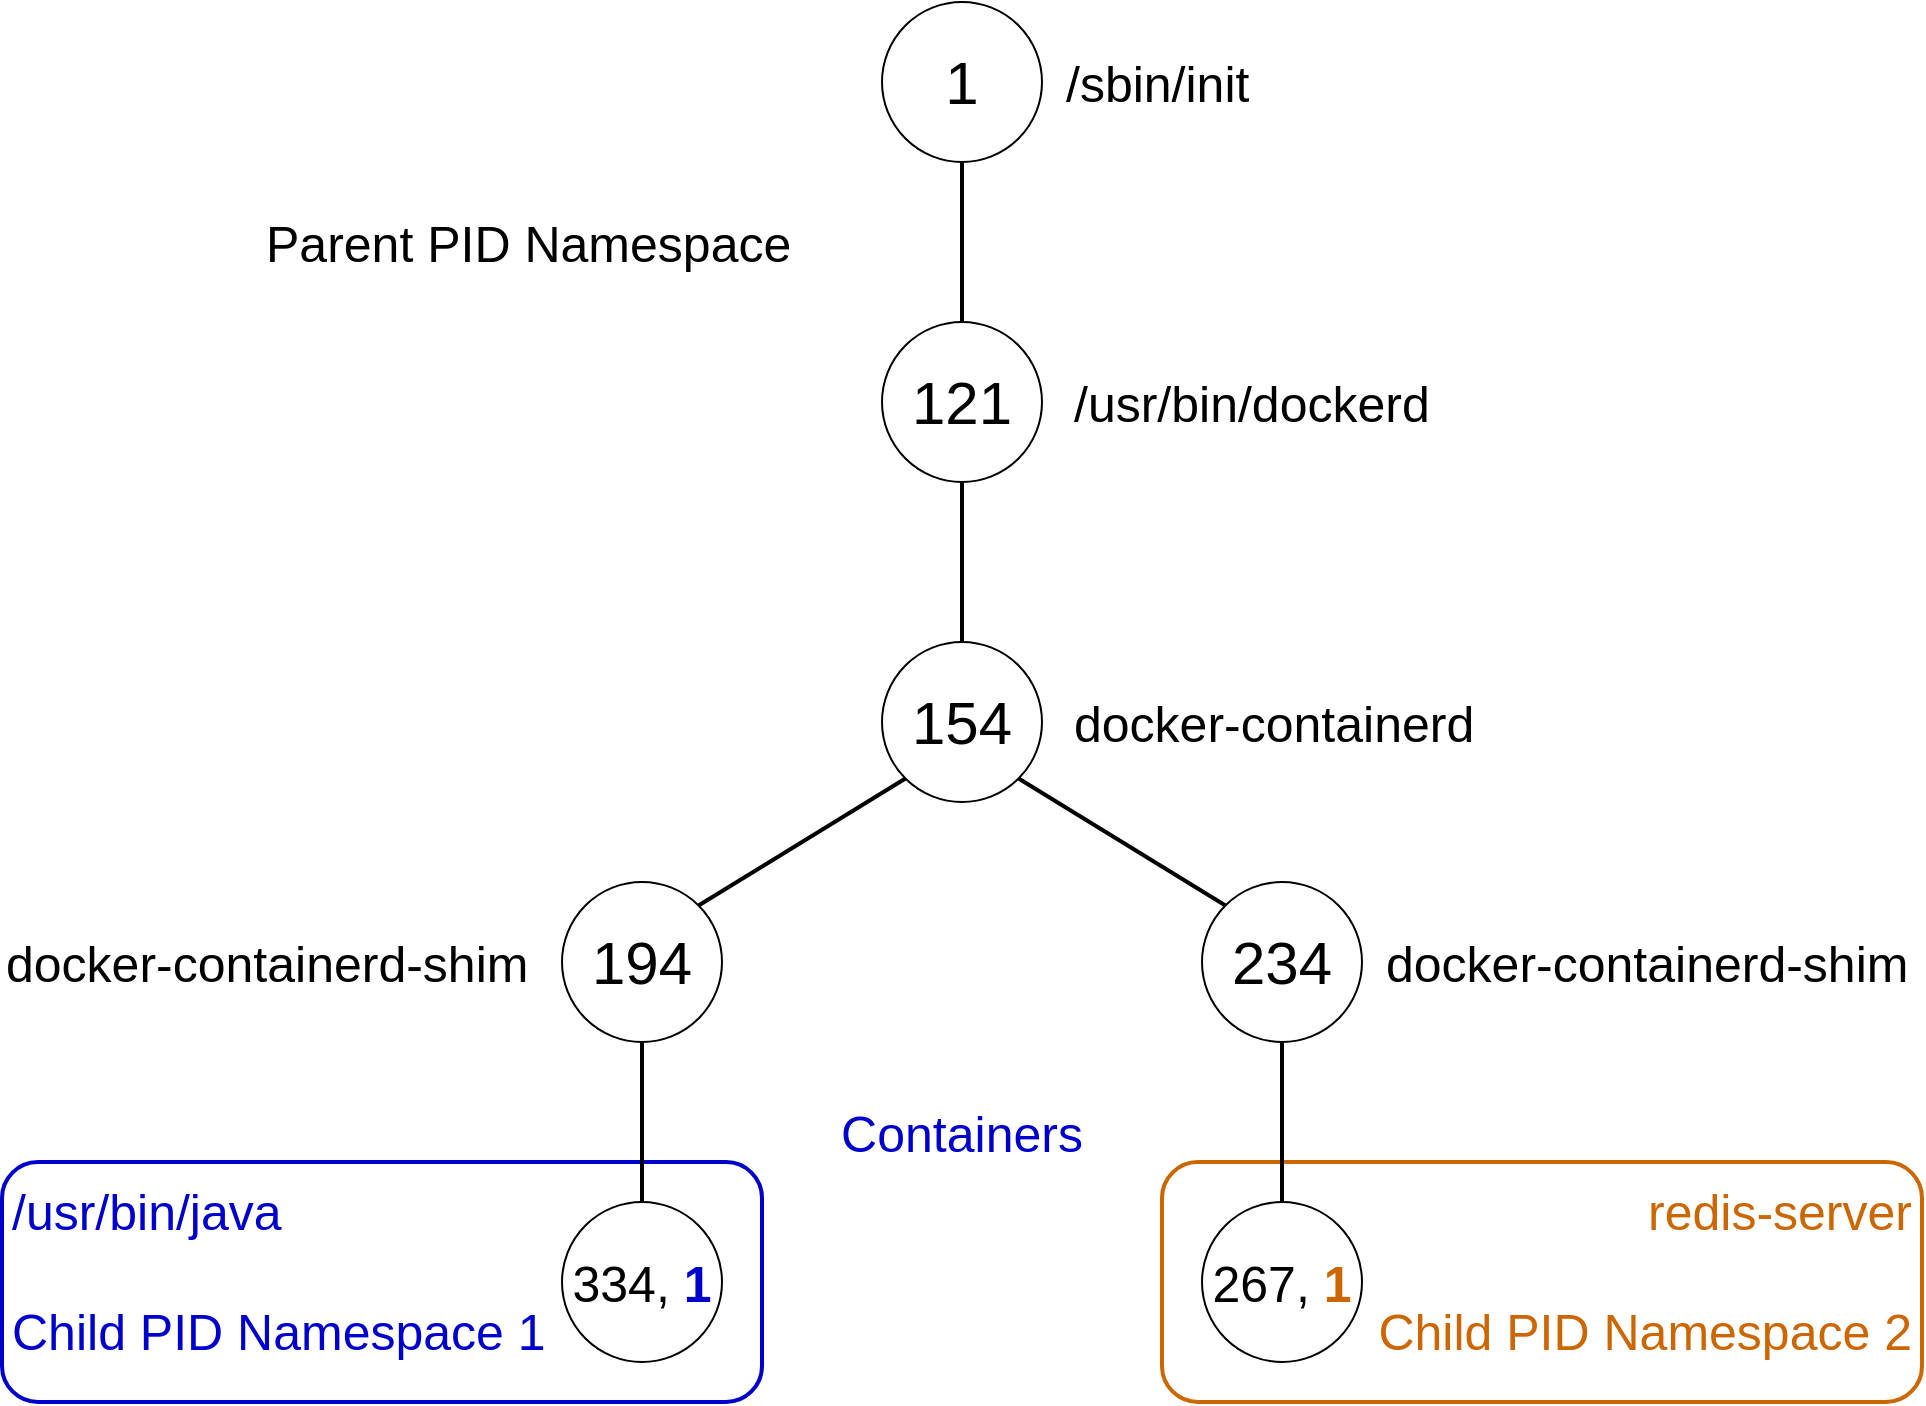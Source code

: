<mxfile version="18.0.7" type="device" pages="2"><diagram id="4QJ6-qzKISN-wmY1_ZrB" name="pid-tree"><mxGraphModel dx="2109" dy="1265" grid="1" gridSize="10" guides="1" tooltips="1" connect="1" arrows="1" fold="1" page="1" pageScale="1" pageWidth="827" pageHeight="1169" math="0" shadow="0"><root><mxCell id="0"/><mxCell id="1" parent="0"/><mxCell id="3GSsx9bhbqGkPDRYKOWY-22" value="redis-server&lt;br&gt;&lt;br&gt;Child PID Namespace 2" style="rounded=1;whiteSpace=wrap;html=1;fontSize=25;fontColor=#CC6600;align=right;verticalAlign=top;spacingTop=3;spacingLeft=0;strokeColor=#CC6600;strokeWidth=2;spacingRight=3;" vertex="1" parent="1"><mxGeometry x="460" y="660" width="380" height="120" as="geometry"/></mxCell><mxCell id="3GSsx9bhbqGkPDRYKOWY-21" value="/usr/bin/java&lt;br&gt;&lt;br&gt;Child PID Namespace 1" style="rounded=1;whiteSpace=wrap;html=1;fontSize=25;fontColor=#0000CC;align=left;verticalAlign=top;spacingTop=3;spacingLeft=3;strokeColor=#0000CC;strokeWidth=2;" vertex="1" parent="1"><mxGeometry x="-120" y="660" width="380" height="120" as="geometry"/></mxCell><mxCell id="3GSsx9bhbqGkPDRYKOWY-14" style="edgeStyle=orthogonalEdgeStyle;rounded=0;orthogonalLoop=1;jettySize=auto;html=1;entryX=0.5;entryY=0;entryDx=0;entryDy=0;fontSize=25;strokeWidth=2;endArrow=none;endFill=0;" edge="1" parent="1" source="3GSsx9bhbqGkPDRYKOWY-1" target="3GSsx9bhbqGkPDRYKOWY-2"><mxGeometry relative="1" as="geometry"/></mxCell><mxCell id="3GSsx9bhbqGkPDRYKOWY-1" value="1" style="ellipse;whiteSpace=wrap;html=1;aspect=fixed;fontSize=30;" vertex="1" parent="1"><mxGeometry x="320" y="80" width="80" height="80" as="geometry"/></mxCell><mxCell id="3GSsx9bhbqGkPDRYKOWY-15" style="edgeStyle=orthogonalEdgeStyle;rounded=0;orthogonalLoop=1;jettySize=auto;html=1;entryX=0.5;entryY=0;entryDx=0;entryDy=0;fontSize=25;endArrow=none;endFill=0;strokeWidth=2;" edge="1" parent="1" source="3GSsx9bhbqGkPDRYKOWY-2" target="3GSsx9bhbqGkPDRYKOWY-3"><mxGeometry relative="1" as="geometry"/></mxCell><mxCell id="3GSsx9bhbqGkPDRYKOWY-2" value="121" style="ellipse;whiteSpace=wrap;html=1;aspect=fixed;fontSize=30;" vertex="1" parent="1"><mxGeometry x="320" y="240" width="80" height="80" as="geometry"/></mxCell><mxCell id="3GSsx9bhbqGkPDRYKOWY-16" style="rounded=0;orthogonalLoop=1;jettySize=auto;html=1;exitX=0;exitY=1;exitDx=0;exitDy=0;entryX=1;entryY=0;entryDx=0;entryDy=0;fontSize=25;endArrow=none;endFill=0;strokeWidth=2;" edge="1" parent="1" source="3GSsx9bhbqGkPDRYKOWY-3" target="3GSsx9bhbqGkPDRYKOWY-4"><mxGeometry relative="1" as="geometry"/></mxCell><mxCell id="3GSsx9bhbqGkPDRYKOWY-17" style="edgeStyle=none;rounded=0;orthogonalLoop=1;jettySize=auto;html=1;exitX=1;exitY=1;exitDx=0;exitDy=0;entryX=0;entryY=0;entryDx=0;entryDy=0;fontSize=25;endArrow=none;endFill=0;strokeWidth=2;" edge="1" parent="1" source="3GSsx9bhbqGkPDRYKOWY-3" target="3GSsx9bhbqGkPDRYKOWY-5"><mxGeometry relative="1" as="geometry"/></mxCell><mxCell id="3GSsx9bhbqGkPDRYKOWY-3" value="154" style="ellipse;whiteSpace=wrap;html=1;aspect=fixed;fontSize=30;" vertex="1" parent="1"><mxGeometry x="320" y="400" width="80" height="80" as="geometry"/></mxCell><mxCell id="3GSsx9bhbqGkPDRYKOWY-19" style="edgeStyle=none;rounded=0;orthogonalLoop=1;jettySize=auto;html=1;exitX=0.5;exitY=1;exitDx=0;exitDy=0;entryX=0.5;entryY=0;entryDx=0;entryDy=0;fontSize=25;endArrow=none;endFill=0;strokeWidth=2;" edge="1" parent="1" source="3GSsx9bhbqGkPDRYKOWY-4" target="3GSsx9bhbqGkPDRYKOWY-7"><mxGeometry relative="1" as="geometry"/></mxCell><mxCell id="3GSsx9bhbqGkPDRYKOWY-4" value="194" style="ellipse;whiteSpace=wrap;html=1;aspect=fixed;fontSize=30;" vertex="1" parent="1"><mxGeometry x="160" y="520" width="80" height="80" as="geometry"/></mxCell><mxCell id="3GSsx9bhbqGkPDRYKOWY-18" style="edgeStyle=none;rounded=0;orthogonalLoop=1;jettySize=auto;html=1;exitX=0.5;exitY=1;exitDx=0;exitDy=0;entryX=0.5;entryY=0;entryDx=0;entryDy=0;fontSize=25;endArrow=none;endFill=0;strokeWidth=2;" edge="1" parent="1" source="3GSsx9bhbqGkPDRYKOWY-5" target="3GSsx9bhbqGkPDRYKOWY-6"><mxGeometry relative="1" as="geometry"/></mxCell><mxCell id="3GSsx9bhbqGkPDRYKOWY-5" value="234" style="ellipse;whiteSpace=wrap;html=1;aspect=fixed;fontSize=30;" vertex="1" parent="1"><mxGeometry x="480" y="520" width="80" height="80" as="geometry"/></mxCell><mxCell id="3GSsx9bhbqGkPDRYKOWY-6" value="267, &lt;b&gt;&lt;font color=&quot;#cc6600&quot;&gt;1&lt;/font&gt;&lt;/b&gt;" style="ellipse;whiteSpace=wrap;html=1;aspect=fixed;fontSize=25;" vertex="1" parent="1"><mxGeometry x="480" y="680" width="80" height="80" as="geometry"/></mxCell><mxCell id="3GSsx9bhbqGkPDRYKOWY-7" value="334, &lt;font color=&quot;#0000cc&quot;&gt;&lt;b&gt;1&lt;/b&gt;&lt;/font&gt;" style="ellipse;whiteSpace=wrap;html=1;aspect=fixed;fontSize=25;" vertex="1" parent="1"><mxGeometry x="160" y="680" width="80" height="80" as="geometry"/></mxCell><mxCell id="3GSsx9bhbqGkPDRYKOWY-8" value="/sbin/init" style="text;html=1;strokeColor=none;fillColor=none;align=left;verticalAlign=middle;whiteSpace=wrap;rounded=0;fontSize=25;" vertex="1" parent="1"><mxGeometry x="410" y="80" width="190" height="80" as="geometry"/></mxCell><mxCell id="3GSsx9bhbqGkPDRYKOWY-9" value="/usr/bin/dockerd" style="text;html=1;strokeColor=none;fillColor=none;align=left;verticalAlign=middle;whiteSpace=wrap;rounded=0;fontSize=25;" vertex="1" parent="1"><mxGeometry x="414" y="240" width="190" height="80" as="geometry"/></mxCell><mxCell id="3GSsx9bhbqGkPDRYKOWY-10" value="docker-containerd" style="text;html=1;strokeColor=none;fillColor=none;align=left;verticalAlign=middle;whiteSpace=wrap;rounded=0;fontSize=25;" vertex="1" parent="1"><mxGeometry x="414" y="400" width="226" height="80" as="geometry"/></mxCell><mxCell id="3GSsx9bhbqGkPDRYKOWY-11" value="Parent PID Namespace" style="text;html=1;strokeColor=none;fillColor=none;align=left;verticalAlign=middle;whiteSpace=wrap;rounded=0;fontSize=25;" vertex="1" parent="1"><mxGeometry x="10" y="160" width="270" height="80" as="geometry"/></mxCell><mxCell id="3GSsx9bhbqGkPDRYKOWY-12" value="docker-containerd-shim" style="text;html=1;strokeColor=none;fillColor=none;align=left;verticalAlign=middle;whiteSpace=wrap;rounded=0;fontSize=25;" vertex="1" parent="1"><mxGeometry x="-120" y="520" width="270" height="80" as="geometry"/></mxCell><mxCell id="3GSsx9bhbqGkPDRYKOWY-13" value="docker-containerd-shim" style="text;html=1;strokeColor=none;fillColor=none;align=left;verticalAlign=middle;whiteSpace=wrap;rounded=0;fontSize=25;" vertex="1" parent="1"><mxGeometry x="570" y="520" width="270" height="80" as="geometry"/></mxCell><mxCell id="3GSsx9bhbqGkPDRYKOWY-20" value="Containers" style="text;html=1;strokeColor=none;fillColor=none;align=center;verticalAlign=middle;whiteSpace=wrap;rounded=0;fontSize=25;fontColor=#0000CC;" vertex="1" parent="1"><mxGeometry x="240" y="630" width="240" height="30" as="geometry"/></mxCell></root></mxGraphModel></diagram><diagram id="XxcqJfweLXfu3uSZCoiJ" name="container-lifecycle"><mxGraphModel dx="1017" dy="1054" grid="1" gridSize="10" guides="1" tooltips="1" connect="1" arrows="1" fold="1" page="1" pageScale="1" pageWidth="827" pageHeight="1169" math="0" shadow="0"><root><mxCell id="0"/><mxCell id="1" parent="0"/><mxCell id="t9u8_3_Ox6S-fmwmY3eA-7" style="edgeStyle=none;rounded=0;orthogonalLoop=1;jettySize=auto;html=1;entryX=0.5;entryY=0;entryDx=0;entryDy=0;fontSize=25;fontColor=#CC6600;endArrow=classic;endFill=1;strokeWidth=2;" edge="1" parent="1" source="t9u8_3_Ox6S-fmwmY3eA-1" target="t9u8_3_Ox6S-fmwmY3eA-2"><mxGeometry relative="1" as="geometry"/></mxCell><mxCell id="t9u8_3_Ox6S-fmwmY3eA-1" value="CREATED" style="rounded=1;whiteSpace=wrap;html=1;fontSize=25;fontColor=#000000;strokeColor=#000000;strokeWidth=2;" vertex="1" parent="1"><mxGeometry x="320" y="190" width="160" height="50" as="geometry"/></mxCell><mxCell id="t9u8_3_Ox6S-fmwmY3eA-9" style="edgeStyle=none;rounded=0;orthogonalLoop=1;jettySize=auto;html=1;exitX=1;exitY=0;exitDx=0;exitDy=0;entryX=0;entryY=0;entryDx=0;entryDy=0;fontSize=25;fontColor=#CC6600;endArrow=classic;endFill=1;strokeWidth=2;" edge="1" parent="1"><mxGeometry relative="1" as="geometry"><mxPoint x="480" y="319" as="sourcePoint"/><mxPoint x="600" y="319" as="targetPoint"/></mxGeometry></mxCell><mxCell id="t9u8_3_Ox6S-fmwmY3eA-10" value="pause" style="edgeLabel;html=1;align=center;verticalAlign=middle;resizable=0;points=[];fontSize=20;fontColor=#CC6600;" vertex="1" connectable="0" parent="t9u8_3_Ox6S-fmwmY3eA-9"><mxGeometry x="0.2" relative="1" as="geometry"><mxPoint x="-13" y="-2" as="offset"/></mxGeometry></mxCell><mxCell id="t9u8_3_Ox6S-fmwmY3eA-13" style="edgeStyle=none;rounded=0;orthogonalLoop=1;jettySize=auto;html=1;exitX=0.25;exitY=1;exitDx=0;exitDy=0;fontSize=25;fontColor=#CC6600;endArrow=classic;endFill=1;strokeWidth=2;entryX=1;entryY=0.75;entryDx=0;entryDy=0;" edge="1" parent="1" source="t9u8_3_Ox6S-fmwmY3eA-2" target="t9u8_3_Ox6S-fmwmY3eA-4"><mxGeometry relative="1" as="geometry"><mxPoint x="260" y="450" as="targetPoint"/></mxGeometry></mxCell><mxCell id="t9u8_3_Ox6S-fmwmY3eA-18" value="kill" style="edgeLabel;html=1;align=center;verticalAlign=middle;resizable=0;points=[];fontSize=20;fontColor=#CC6600;rotation=-35;" vertex="1" connectable="0" parent="t9u8_3_Ox6S-fmwmY3eA-13"><mxGeometry x="-0.049" relative="1" as="geometry"><mxPoint x="-5" y="6" as="offset"/></mxGeometry></mxCell><mxCell id="t9u8_3_Ox6S-fmwmY3eA-16" style="edgeStyle=none;rounded=0;orthogonalLoop=1;jettySize=auto;html=1;entryX=1;entryY=0;entryDx=0;entryDy=0;fontSize=25;fontColor=#CC6600;endArrow=classic;endFill=1;strokeWidth=2;" edge="1" parent="1"><mxGeometry relative="1" as="geometry"><mxPoint x="319" y="354" as="sourcePoint"/><mxPoint x="199" y="434" as="targetPoint"/></mxGeometry></mxCell><mxCell id="t9u8_3_Ox6S-fmwmY3eA-19" value="stop" style="edgeLabel;html=1;align=center;verticalAlign=middle;resizable=0;points=[];fontSize=20;fontColor=#CC6600;rotation=-35;" vertex="1" connectable="0" parent="t9u8_3_Ox6S-fmwmY3eA-16"><mxGeometry x="-0.037" y="-2" relative="1" as="geometry"><mxPoint as="offset"/></mxGeometry></mxCell><mxCell id="t9u8_3_Ox6S-fmwmY3eA-17" style="edgeStyle=none;rounded=0;orthogonalLoop=1;jettySize=auto;html=1;exitX=0;exitY=0.25;exitDx=0;exitDy=0;entryX=0.75;entryY=0;entryDx=0;entryDy=0;fontSize=25;fontColor=#CC6600;endArrow=none;endFill=0;strokeWidth=2;startArrow=classic;startFill=1;" edge="1" parent="1" source="t9u8_3_Ox6S-fmwmY3eA-2" target="t9u8_3_Ox6S-fmwmY3eA-4"><mxGeometry relative="1" as="geometry"/></mxCell><mxCell id="t9u8_3_Ox6S-fmwmY3eA-20" value="start" style="edgeLabel;html=1;align=center;verticalAlign=middle;resizable=0;points=[];fontSize=20;fontColor=#CC6600;rotation=-33;" vertex="1" connectable="0" parent="t9u8_3_Ox6S-fmwmY3eA-17"><mxGeometry x="-0.18" relative="1" as="geometry"><mxPoint x="-10" as="offset"/></mxGeometry></mxCell><mxCell id="t9u8_3_Ox6S-fmwmY3eA-2" value="UP" style="rounded=1;whiteSpace=wrap;html=1;fontSize=25;fontColor=#00CC66;strokeColor=#00CC66;strokeWidth=2;" vertex="1" parent="1"><mxGeometry x="320" y="310" width="160" height="50" as="geometry"/></mxCell><mxCell id="t9u8_3_Ox6S-fmwmY3eA-11" style="edgeStyle=none;rounded=0;orthogonalLoop=1;jettySize=auto;html=1;exitX=0;exitY=1;exitDx=0;exitDy=0;entryX=1;entryY=1;entryDx=0;entryDy=0;fontSize=25;fontColor=#CC6600;endArrow=classic;endFill=1;strokeWidth=2;" edge="1" parent="1"><mxGeometry relative="1" as="geometry"><mxPoint x="600" y="352" as="sourcePoint"/><mxPoint x="480" y="352" as="targetPoint"/></mxGeometry></mxCell><mxCell id="t9u8_3_Ox6S-fmwmY3eA-12" value="unpause" style="edgeLabel;html=1;align=center;verticalAlign=middle;resizable=0;points=[];fontSize=20;fontColor=#CC6600;" vertex="1" connectable="0" parent="t9u8_3_Ox6S-fmwmY3eA-11"><mxGeometry x="-0.167" y="2" relative="1" as="geometry"><mxPoint x="-7" y="-3" as="offset"/></mxGeometry></mxCell><mxCell id="t9u8_3_Ox6S-fmwmY3eA-3" value="PAUSED" style="rounded=1;whiteSpace=wrap;html=1;fontSize=25;fontColor=#000000;strokeColor=#000000;strokeWidth=2;" vertex="1" parent="1"><mxGeometry x="600" y="310" width="160" height="50" as="geometry"/></mxCell><mxCell id="t9u8_3_Ox6S-fmwmY3eA-22" style="edgeStyle=none;rounded=0;orthogonalLoop=1;jettySize=auto;html=1;exitX=0.5;exitY=1;exitDx=0;exitDy=0;fontFamily=Courier New;fontSize=20;fontColor=#CC0000;startArrow=none;startFill=0;endArrow=classic;endFill=1;strokeWidth=2;" edge="1" parent="1" source="t9u8_3_Ox6S-fmwmY3eA-4"><mxGeometry relative="1" as="geometry"><mxPoint x="119.667" y="560" as="targetPoint"/></mxGeometry></mxCell><mxCell id="t9u8_3_Ox6S-fmwmY3eA-23" value="rm" style="edgeLabel;html=1;align=center;verticalAlign=middle;resizable=0;points=[];fontSize=20;fontFamily=Helvetica;fontColor=#CC6600;" vertex="1" connectable="0" parent="t9u8_3_Ox6S-fmwmY3eA-22"><mxGeometry x="-0.288" y="2" relative="1" as="geometry"><mxPoint x="-2" y="6" as="offset"/></mxGeometry></mxCell><mxCell id="t9u8_3_Ox6S-fmwmY3eA-4" value="EXITED" style="rounded=1;whiteSpace=wrap;html=1;fontSize=25;fontColor=#CC0000;strokeColor=#CC0000;strokeWidth=2;fillColor=#FFFFFF;" vertex="1" parent="1"><mxGeometry x="40" y="430" width="160" height="50" as="geometry"/></mxCell><mxCell id="t9u8_3_Ox6S-fmwmY3eA-5" value="" style="endArrow=classic;html=1;rounded=0;fontSize=25;fontColor=#000000;strokeWidth=2;entryX=0.5;entryY=0;entryDx=0;entryDy=0;" edge="1" parent="1" target="t9u8_3_Ox6S-fmwmY3eA-1"><mxGeometry width="50" height="50" relative="1" as="geometry"><mxPoint x="400" y="120" as="sourcePoint"/><mxPoint x="440" y="620" as="targetPoint"/></mxGeometry></mxCell><mxCell id="t9u8_3_Ox6S-fmwmY3eA-6" value="run" style="edgeLabel;html=1;align=center;verticalAlign=middle;resizable=0;points=[];fontSize=20;fontColor=#CC6600;" vertex="1" connectable="0" parent="t9u8_3_Ox6S-fmwmY3eA-5"><mxGeometry x="-0.375" relative="1" as="geometry"><mxPoint x="-2" y="10" as="offset"/></mxGeometry></mxCell><mxCell id="t9u8_3_Ox6S-fmwmY3eA-21" value="State transitions caused by&lt;br&gt;&lt;br&gt;&lt;font face=&quot;Courier New&quot;&gt;docker container &amp;lt;&lt;font color=&quot;#cc6600&quot;&gt;command&lt;/font&gt;&amp;gt;&lt;/font&gt;" style="text;html=1;strokeColor=none;fillColor=none;align=left;verticalAlign=top;whiteSpace=wrap;rounded=0;fontSize=20;fontColor=#000000;spacingTop=3;spacingLeft=3;" vertex="1" parent="1"><mxGeometry x="320" y="400" width="440" height="80" as="geometry"/></mxCell><mxCell id="t9u8_3_Ox6S-fmwmY3eA-24" value="" style="endArrow=none;html=1;rounded=0;fontFamily=Helvetica;fontSize=20;fontColor=#CC6600;strokeWidth=4;strokeColor=#CC0000;" edge="1" parent="1"><mxGeometry width="50" height="50" relative="1" as="geometry"><mxPoint x="100" y="600" as="sourcePoint"/><mxPoint x="140" y="560" as="targetPoint"/></mxGeometry></mxCell><mxCell id="t9u8_3_Ox6S-fmwmY3eA-25" value="" style="endArrow=none;html=1;rounded=0;fontFamily=Helvetica;fontSize=20;fontColor=#CC6600;strokeWidth=4;strokeColor=#CC0000;" edge="1" parent="1"><mxGeometry width="50" height="50" relative="1" as="geometry"><mxPoint x="140" y="600" as="sourcePoint"/><mxPoint x="100" y="560" as="targetPoint"/><Array as="points"><mxPoint x="120" y="580"/></Array></mxGeometry></mxCell></root></mxGraphModel></diagram></mxfile>
